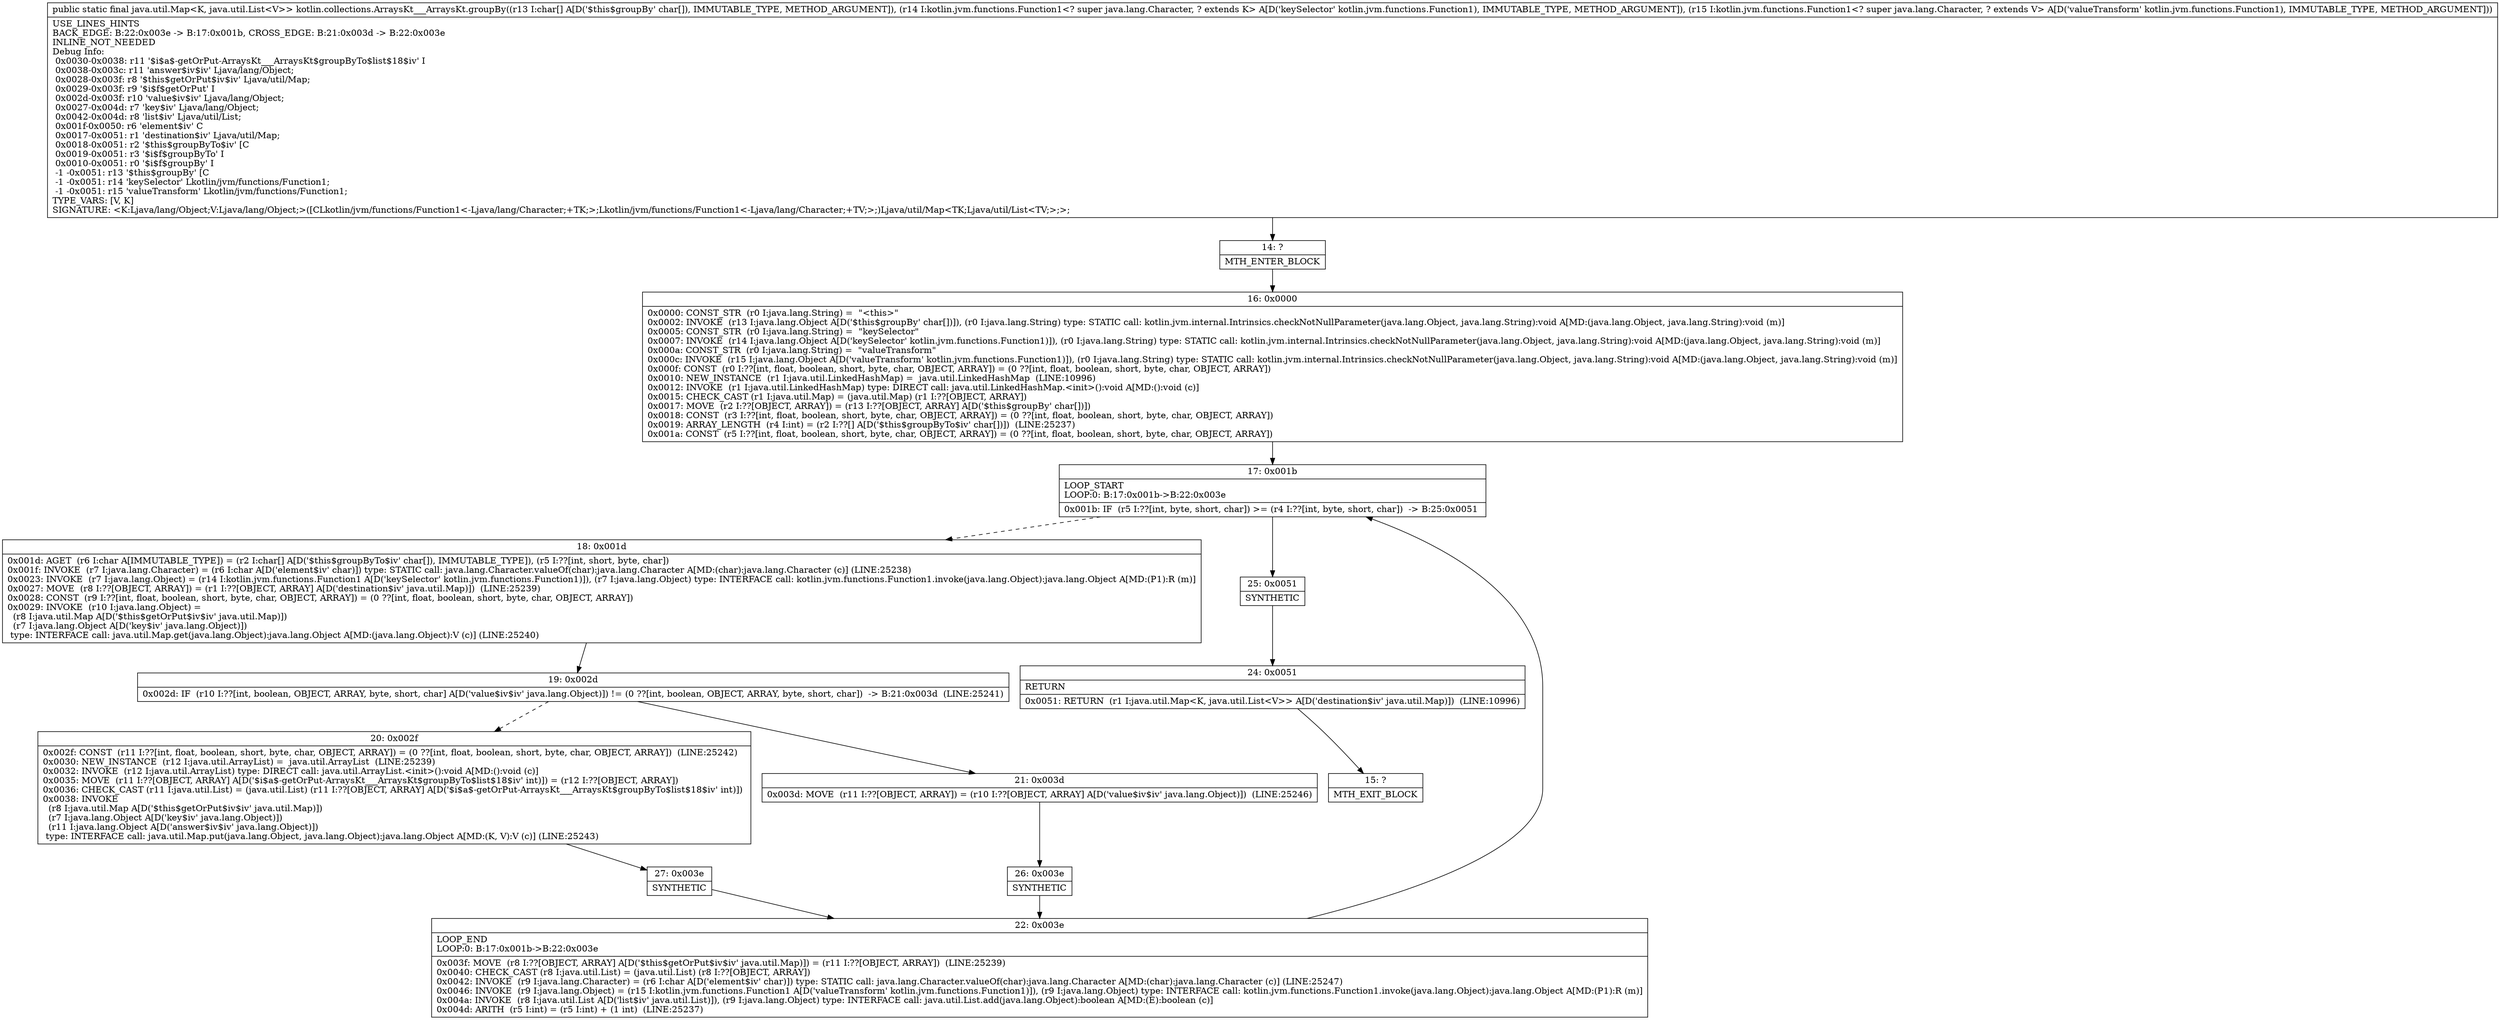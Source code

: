 digraph "CFG forkotlin.collections.ArraysKt___ArraysKt.groupBy([CLkotlin\/jvm\/functions\/Function1;Lkotlin\/jvm\/functions\/Function1;)Ljava\/util\/Map;" {
Node_14 [shape=record,label="{14\:\ ?|MTH_ENTER_BLOCK\l}"];
Node_16 [shape=record,label="{16\:\ 0x0000|0x0000: CONST_STR  (r0 I:java.lang.String) =  \"\<this\>\" \l0x0002: INVOKE  (r13 I:java.lang.Object A[D('$this$groupBy' char[])]), (r0 I:java.lang.String) type: STATIC call: kotlin.jvm.internal.Intrinsics.checkNotNullParameter(java.lang.Object, java.lang.String):void A[MD:(java.lang.Object, java.lang.String):void (m)]\l0x0005: CONST_STR  (r0 I:java.lang.String) =  \"keySelector\" \l0x0007: INVOKE  (r14 I:java.lang.Object A[D('keySelector' kotlin.jvm.functions.Function1)]), (r0 I:java.lang.String) type: STATIC call: kotlin.jvm.internal.Intrinsics.checkNotNullParameter(java.lang.Object, java.lang.String):void A[MD:(java.lang.Object, java.lang.String):void (m)]\l0x000a: CONST_STR  (r0 I:java.lang.String) =  \"valueTransform\" \l0x000c: INVOKE  (r15 I:java.lang.Object A[D('valueTransform' kotlin.jvm.functions.Function1)]), (r0 I:java.lang.String) type: STATIC call: kotlin.jvm.internal.Intrinsics.checkNotNullParameter(java.lang.Object, java.lang.String):void A[MD:(java.lang.Object, java.lang.String):void (m)]\l0x000f: CONST  (r0 I:??[int, float, boolean, short, byte, char, OBJECT, ARRAY]) = (0 ??[int, float, boolean, short, byte, char, OBJECT, ARRAY]) \l0x0010: NEW_INSTANCE  (r1 I:java.util.LinkedHashMap) =  java.util.LinkedHashMap  (LINE:10996)\l0x0012: INVOKE  (r1 I:java.util.LinkedHashMap) type: DIRECT call: java.util.LinkedHashMap.\<init\>():void A[MD:():void (c)]\l0x0015: CHECK_CAST (r1 I:java.util.Map) = (java.util.Map) (r1 I:??[OBJECT, ARRAY]) \l0x0017: MOVE  (r2 I:??[OBJECT, ARRAY]) = (r13 I:??[OBJECT, ARRAY] A[D('$this$groupBy' char[])]) \l0x0018: CONST  (r3 I:??[int, float, boolean, short, byte, char, OBJECT, ARRAY]) = (0 ??[int, float, boolean, short, byte, char, OBJECT, ARRAY]) \l0x0019: ARRAY_LENGTH  (r4 I:int) = (r2 I:??[] A[D('$this$groupByTo$iv' char[])])  (LINE:25237)\l0x001a: CONST  (r5 I:??[int, float, boolean, short, byte, char, OBJECT, ARRAY]) = (0 ??[int, float, boolean, short, byte, char, OBJECT, ARRAY]) \l}"];
Node_17 [shape=record,label="{17\:\ 0x001b|LOOP_START\lLOOP:0: B:17:0x001b\-\>B:22:0x003e\l|0x001b: IF  (r5 I:??[int, byte, short, char]) \>= (r4 I:??[int, byte, short, char])  \-\> B:25:0x0051 \l}"];
Node_18 [shape=record,label="{18\:\ 0x001d|0x001d: AGET  (r6 I:char A[IMMUTABLE_TYPE]) = (r2 I:char[] A[D('$this$groupByTo$iv' char[]), IMMUTABLE_TYPE]), (r5 I:??[int, short, byte, char]) \l0x001f: INVOKE  (r7 I:java.lang.Character) = (r6 I:char A[D('element$iv' char)]) type: STATIC call: java.lang.Character.valueOf(char):java.lang.Character A[MD:(char):java.lang.Character (c)] (LINE:25238)\l0x0023: INVOKE  (r7 I:java.lang.Object) = (r14 I:kotlin.jvm.functions.Function1 A[D('keySelector' kotlin.jvm.functions.Function1)]), (r7 I:java.lang.Object) type: INTERFACE call: kotlin.jvm.functions.Function1.invoke(java.lang.Object):java.lang.Object A[MD:(P1):R (m)]\l0x0027: MOVE  (r8 I:??[OBJECT, ARRAY]) = (r1 I:??[OBJECT, ARRAY] A[D('destination$iv' java.util.Map)])  (LINE:25239)\l0x0028: CONST  (r9 I:??[int, float, boolean, short, byte, char, OBJECT, ARRAY]) = (0 ??[int, float, boolean, short, byte, char, OBJECT, ARRAY]) \l0x0029: INVOKE  (r10 I:java.lang.Object) = \l  (r8 I:java.util.Map A[D('$this$getOrPut$iv$iv' java.util.Map)])\l  (r7 I:java.lang.Object A[D('key$iv' java.lang.Object)])\l type: INTERFACE call: java.util.Map.get(java.lang.Object):java.lang.Object A[MD:(java.lang.Object):V (c)] (LINE:25240)\l}"];
Node_19 [shape=record,label="{19\:\ 0x002d|0x002d: IF  (r10 I:??[int, boolean, OBJECT, ARRAY, byte, short, char] A[D('value$iv$iv' java.lang.Object)]) != (0 ??[int, boolean, OBJECT, ARRAY, byte, short, char])  \-\> B:21:0x003d  (LINE:25241)\l}"];
Node_20 [shape=record,label="{20\:\ 0x002f|0x002f: CONST  (r11 I:??[int, float, boolean, short, byte, char, OBJECT, ARRAY]) = (0 ??[int, float, boolean, short, byte, char, OBJECT, ARRAY])  (LINE:25242)\l0x0030: NEW_INSTANCE  (r12 I:java.util.ArrayList) =  java.util.ArrayList  (LINE:25239)\l0x0032: INVOKE  (r12 I:java.util.ArrayList) type: DIRECT call: java.util.ArrayList.\<init\>():void A[MD:():void (c)]\l0x0035: MOVE  (r11 I:??[OBJECT, ARRAY] A[D('$i$a$\-getOrPut\-ArraysKt___ArraysKt$groupByTo$list$18$iv' int)]) = (r12 I:??[OBJECT, ARRAY]) \l0x0036: CHECK_CAST (r11 I:java.util.List) = (java.util.List) (r11 I:??[OBJECT, ARRAY] A[D('$i$a$\-getOrPut\-ArraysKt___ArraysKt$groupByTo$list$18$iv' int)]) \l0x0038: INVOKE  \l  (r8 I:java.util.Map A[D('$this$getOrPut$iv$iv' java.util.Map)])\l  (r7 I:java.lang.Object A[D('key$iv' java.lang.Object)])\l  (r11 I:java.lang.Object A[D('answer$iv$iv' java.lang.Object)])\l type: INTERFACE call: java.util.Map.put(java.lang.Object, java.lang.Object):java.lang.Object A[MD:(K, V):V (c)] (LINE:25243)\l}"];
Node_27 [shape=record,label="{27\:\ 0x003e|SYNTHETIC\l}"];
Node_22 [shape=record,label="{22\:\ 0x003e|LOOP_END\lLOOP:0: B:17:0x001b\-\>B:22:0x003e\l|0x003f: MOVE  (r8 I:??[OBJECT, ARRAY] A[D('$this$getOrPut$iv$iv' java.util.Map)]) = (r11 I:??[OBJECT, ARRAY])  (LINE:25239)\l0x0040: CHECK_CAST (r8 I:java.util.List) = (java.util.List) (r8 I:??[OBJECT, ARRAY]) \l0x0042: INVOKE  (r9 I:java.lang.Character) = (r6 I:char A[D('element$iv' char)]) type: STATIC call: java.lang.Character.valueOf(char):java.lang.Character A[MD:(char):java.lang.Character (c)] (LINE:25247)\l0x0046: INVOKE  (r9 I:java.lang.Object) = (r15 I:kotlin.jvm.functions.Function1 A[D('valueTransform' kotlin.jvm.functions.Function1)]), (r9 I:java.lang.Object) type: INTERFACE call: kotlin.jvm.functions.Function1.invoke(java.lang.Object):java.lang.Object A[MD:(P1):R (m)]\l0x004a: INVOKE  (r8 I:java.util.List A[D('list$iv' java.util.List)]), (r9 I:java.lang.Object) type: INTERFACE call: java.util.List.add(java.lang.Object):boolean A[MD:(E):boolean (c)]\l0x004d: ARITH  (r5 I:int) = (r5 I:int) + (1 int)  (LINE:25237)\l}"];
Node_21 [shape=record,label="{21\:\ 0x003d|0x003d: MOVE  (r11 I:??[OBJECT, ARRAY]) = (r10 I:??[OBJECT, ARRAY] A[D('value$iv$iv' java.lang.Object)])  (LINE:25246)\l}"];
Node_26 [shape=record,label="{26\:\ 0x003e|SYNTHETIC\l}"];
Node_25 [shape=record,label="{25\:\ 0x0051|SYNTHETIC\l}"];
Node_24 [shape=record,label="{24\:\ 0x0051|RETURN\l|0x0051: RETURN  (r1 I:java.util.Map\<K, java.util.List\<V\>\> A[D('destination$iv' java.util.Map)])  (LINE:10996)\l}"];
Node_15 [shape=record,label="{15\:\ ?|MTH_EXIT_BLOCK\l}"];
MethodNode[shape=record,label="{public static final java.util.Map\<K, java.util.List\<V\>\> kotlin.collections.ArraysKt___ArraysKt.groupBy((r13 I:char[] A[D('$this$groupBy' char[]), IMMUTABLE_TYPE, METHOD_ARGUMENT]), (r14 I:kotlin.jvm.functions.Function1\<? super java.lang.Character, ? extends K\> A[D('keySelector' kotlin.jvm.functions.Function1), IMMUTABLE_TYPE, METHOD_ARGUMENT]), (r15 I:kotlin.jvm.functions.Function1\<? super java.lang.Character, ? extends V\> A[D('valueTransform' kotlin.jvm.functions.Function1), IMMUTABLE_TYPE, METHOD_ARGUMENT]))  | USE_LINES_HINTS\lBACK_EDGE: B:22:0x003e \-\> B:17:0x001b, CROSS_EDGE: B:21:0x003d \-\> B:22:0x003e\lINLINE_NOT_NEEDED\lDebug Info:\l  0x0030\-0x0038: r11 '$i$a$\-getOrPut\-ArraysKt___ArraysKt$groupByTo$list$18$iv' I\l  0x0038\-0x003c: r11 'answer$iv$iv' Ljava\/lang\/Object;\l  0x0028\-0x003f: r8 '$this$getOrPut$iv$iv' Ljava\/util\/Map;\l  0x0029\-0x003f: r9 '$i$f$getOrPut' I\l  0x002d\-0x003f: r10 'value$iv$iv' Ljava\/lang\/Object;\l  0x0027\-0x004d: r7 'key$iv' Ljava\/lang\/Object;\l  0x0042\-0x004d: r8 'list$iv' Ljava\/util\/List;\l  0x001f\-0x0050: r6 'element$iv' C\l  0x0017\-0x0051: r1 'destination$iv' Ljava\/util\/Map;\l  0x0018\-0x0051: r2 '$this$groupByTo$iv' [C\l  0x0019\-0x0051: r3 '$i$f$groupByTo' I\l  0x0010\-0x0051: r0 '$i$f$groupBy' I\l  \-1 \-0x0051: r13 '$this$groupBy' [C\l  \-1 \-0x0051: r14 'keySelector' Lkotlin\/jvm\/functions\/Function1;\l  \-1 \-0x0051: r15 'valueTransform' Lkotlin\/jvm\/functions\/Function1;\lTYPE_VARS: [V, K]\lSIGNATURE: \<K:Ljava\/lang\/Object;V:Ljava\/lang\/Object;\>([CLkotlin\/jvm\/functions\/Function1\<\-Ljava\/lang\/Character;+TK;\>;Lkotlin\/jvm\/functions\/Function1\<\-Ljava\/lang\/Character;+TV;\>;)Ljava\/util\/Map\<TK;Ljava\/util\/List\<TV;\>;\>;\l}"];
MethodNode -> Node_14;Node_14 -> Node_16;
Node_16 -> Node_17;
Node_17 -> Node_18[style=dashed];
Node_17 -> Node_25;
Node_18 -> Node_19;
Node_19 -> Node_20[style=dashed];
Node_19 -> Node_21;
Node_20 -> Node_27;
Node_27 -> Node_22;
Node_22 -> Node_17;
Node_21 -> Node_26;
Node_26 -> Node_22;
Node_25 -> Node_24;
Node_24 -> Node_15;
}

